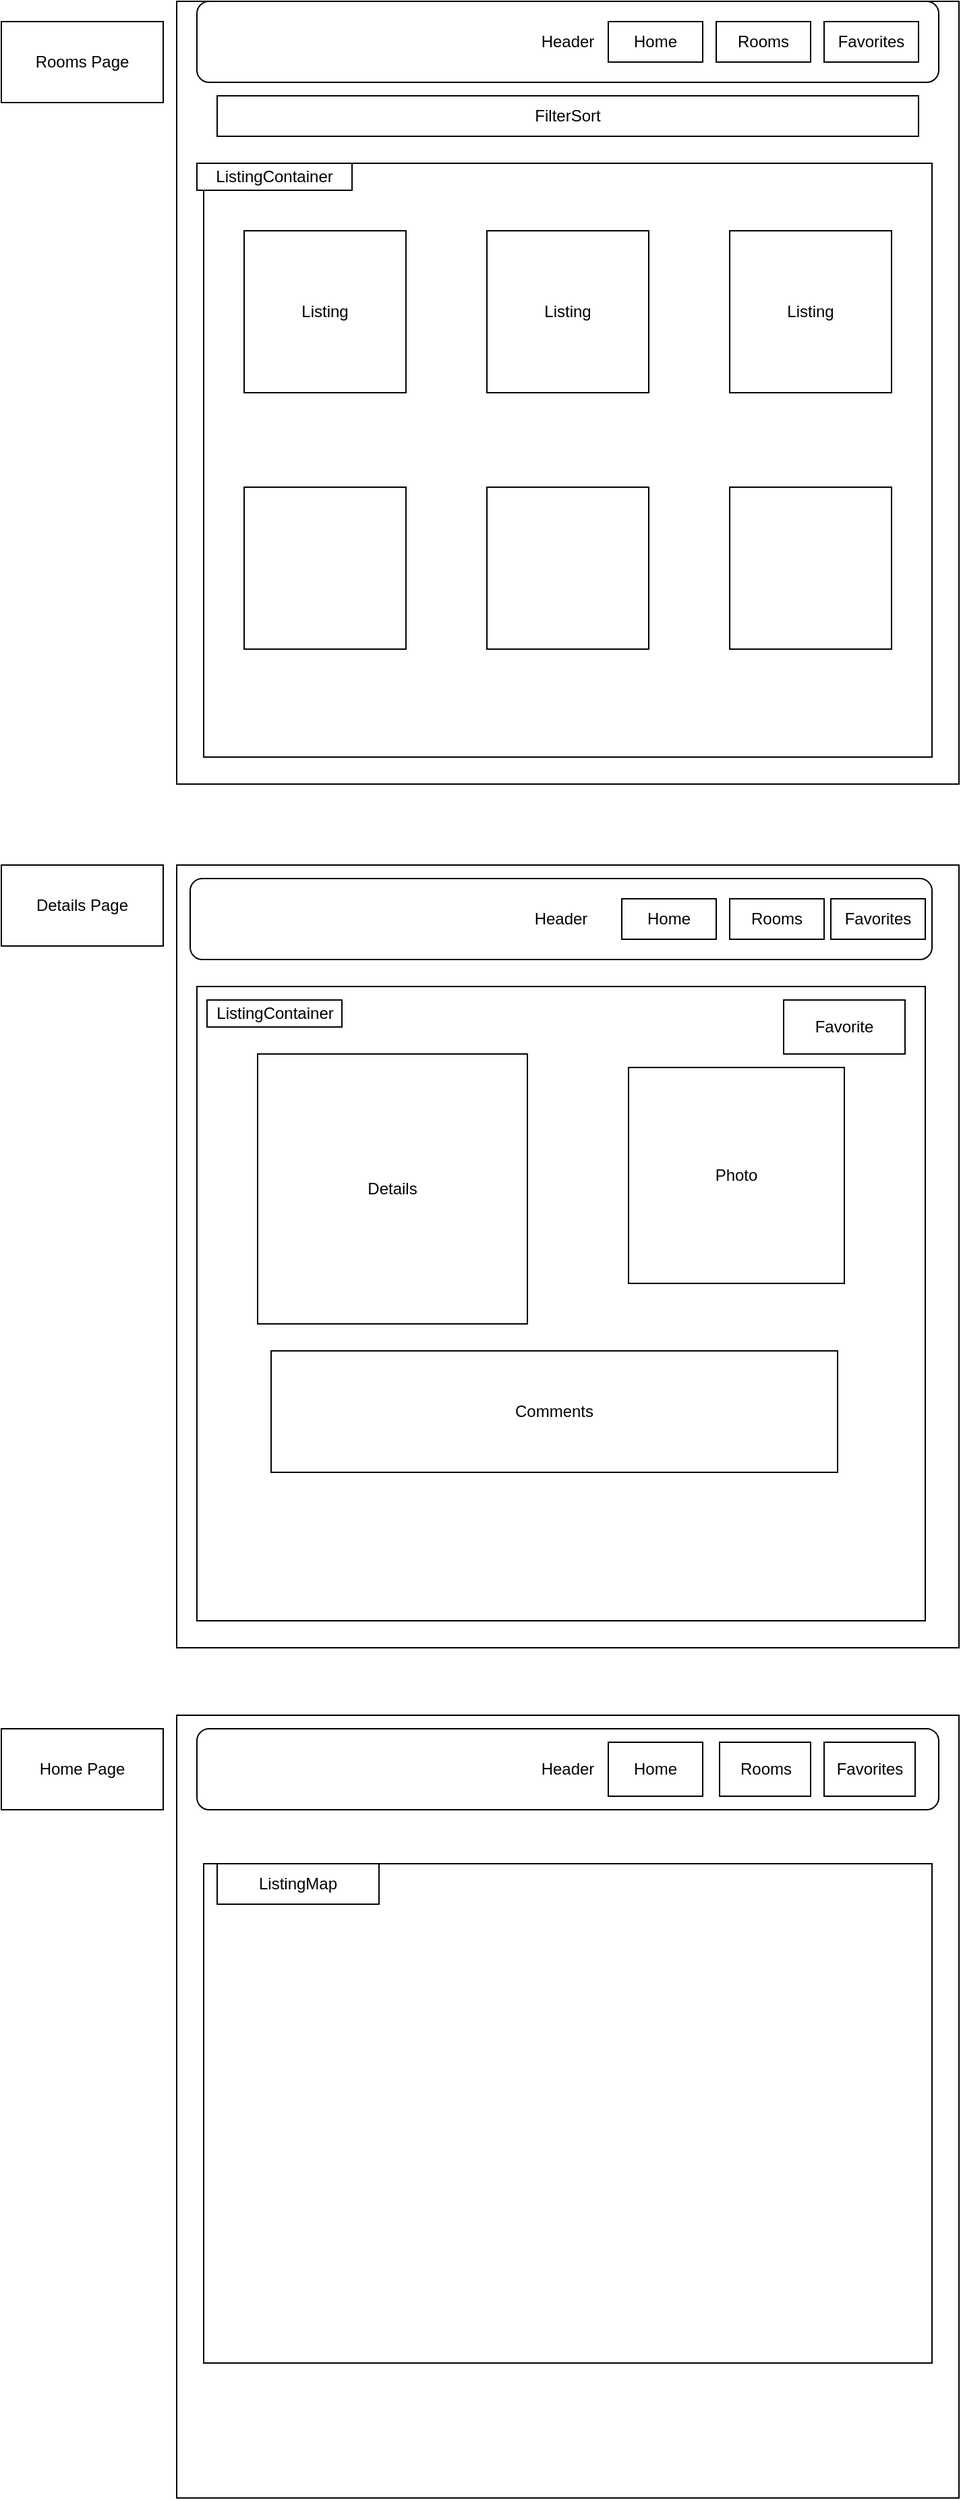 <mxfile version="14.2.3" type="github">
  <diagram id="Pl62SMpYmVAyfDu2zBC6" name="Page-1">
    <mxGraphModel dx="946" dy="614" grid="1" gridSize="10" guides="1" tooltips="1" connect="1" arrows="1" fold="1" page="1" pageScale="1" pageWidth="850" pageHeight="1100" math="0" shadow="0">
      <root>
        <mxCell id="0" />
        <mxCell id="1" parent="0" />
        <mxCell id="fQGV6n-4ld-pLrWpLLM_-1" value="" style="whiteSpace=wrap;html=1;aspect=fixed;" vertex="1" parent="1">
          <mxGeometry x="130" y="30" width="580" height="580" as="geometry" />
        </mxCell>
        <mxCell id="fQGV6n-4ld-pLrWpLLM_-2" value="Header" style="rounded=1;whiteSpace=wrap;html=1;" vertex="1" parent="1">
          <mxGeometry x="145" y="30" width="550" height="60" as="geometry" />
        </mxCell>
        <mxCell id="fQGV6n-4ld-pLrWpLLM_-3" value="FilterSort" style="rounded=0;whiteSpace=wrap;html=1;" vertex="1" parent="1">
          <mxGeometry x="160" y="100" width="520" height="30" as="geometry" />
        </mxCell>
        <mxCell id="fQGV6n-4ld-pLrWpLLM_-4" value="Home" style="rounded=0;whiteSpace=wrap;html=1;" vertex="1" parent="1">
          <mxGeometry x="450" y="45" width="70" height="30" as="geometry" />
        </mxCell>
        <mxCell id="fQGV6n-4ld-pLrWpLLM_-5" value="Favorites" style="rounded=0;whiteSpace=wrap;html=1;" vertex="1" parent="1">
          <mxGeometry x="610" y="45" width="70" height="30" as="geometry" />
        </mxCell>
        <mxCell id="fQGV6n-4ld-pLrWpLLM_-7" value="&lt;p style=&quot;line-height: 60% ; font-size: 15px&quot;&gt;&lt;br&gt;&lt;/p&gt;" style="rounded=0;whiteSpace=wrap;html=1;align=left;" vertex="1" parent="1">
          <mxGeometry x="150" y="150" width="540" height="440" as="geometry" />
        </mxCell>
        <mxCell id="fQGV6n-4ld-pLrWpLLM_-8" value="ListingContainer" style="rounded=0;whiteSpace=wrap;html=1;" vertex="1" parent="1">
          <mxGeometry x="145" y="150" width="115" height="20" as="geometry" />
        </mxCell>
        <mxCell id="fQGV6n-4ld-pLrWpLLM_-9" value="Listing" style="whiteSpace=wrap;html=1;aspect=fixed;" vertex="1" parent="1">
          <mxGeometry x="180" y="200" width="120" height="120" as="geometry" />
        </mxCell>
        <mxCell id="fQGV6n-4ld-pLrWpLLM_-11" value="Listing" style="whiteSpace=wrap;html=1;aspect=fixed;" vertex="1" parent="1">
          <mxGeometry x="360" y="200" width="120" height="120" as="geometry" />
        </mxCell>
        <mxCell id="fQGV6n-4ld-pLrWpLLM_-12" value="Listing" style="whiteSpace=wrap;html=1;aspect=fixed;" vertex="1" parent="1">
          <mxGeometry x="540" y="200" width="120" height="120" as="geometry" />
        </mxCell>
        <mxCell id="fQGV6n-4ld-pLrWpLLM_-14" value="" style="whiteSpace=wrap;html=1;aspect=fixed;" vertex="1" parent="1">
          <mxGeometry x="540" y="390" width="120" height="120" as="geometry" />
        </mxCell>
        <mxCell id="fQGV6n-4ld-pLrWpLLM_-15" value="" style="whiteSpace=wrap;html=1;aspect=fixed;" vertex="1" parent="1">
          <mxGeometry x="360" y="390" width="120" height="120" as="geometry" />
        </mxCell>
        <mxCell id="fQGV6n-4ld-pLrWpLLM_-16" value="" style="whiteSpace=wrap;html=1;aspect=fixed;" vertex="1" parent="1">
          <mxGeometry x="180" y="390" width="120" height="120" as="geometry" />
        </mxCell>
        <mxCell id="fQGV6n-4ld-pLrWpLLM_-17" value="" style="whiteSpace=wrap;html=1;aspect=fixed;" vertex="1" parent="1">
          <mxGeometry x="130" y="670" width="580" height="580" as="geometry" />
        </mxCell>
        <mxCell id="fQGV6n-4ld-pLrWpLLM_-18" value="Rooms Page" style="rounded=0;whiteSpace=wrap;html=1;" vertex="1" parent="1">
          <mxGeometry y="45" width="120" height="60" as="geometry" />
        </mxCell>
        <mxCell id="fQGV6n-4ld-pLrWpLLM_-19" value="Details Page" style="rounded=0;whiteSpace=wrap;html=1;" vertex="1" parent="1">
          <mxGeometry y="670" width="120" height="60" as="geometry" />
        </mxCell>
        <mxCell id="fQGV6n-4ld-pLrWpLLM_-20" value="Header" style="rounded=1;whiteSpace=wrap;html=1;" vertex="1" parent="1">
          <mxGeometry x="140" y="680" width="550" height="60" as="geometry" />
        </mxCell>
        <mxCell id="fQGV6n-4ld-pLrWpLLM_-21" value="&lt;p style=&quot;line-height: 60% ; font-size: 15px&quot;&gt;&lt;br&gt;&lt;/p&gt;" style="rounded=0;whiteSpace=wrap;html=1;align=left;" vertex="1" parent="1">
          <mxGeometry x="145" y="760" width="540" height="470" as="geometry" />
        </mxCell>
        <mxCell id="fQGV6n-4ld-pLrWpLLM_-22" value="ListingContainer" style="rounded=0;whiteSpace=wrap;html=1;" vertex="1" parent="1">
          <mxGeometry x="152.5" y="770" width="100" height="20" as="geometry" />
        </mxCell>
        <mxCell id="fQGV6n-4ld-pLrWpLLM_-23" value="Photo" style="whiteSpace=wrap;html=1;aspect=fixed;" vertex="1" parent="1">
          <mxGeometry x="465" y="820" width="160" height="160" as="geometry" />
        </mxCell>
        <mxCell id="fQGV6n-4ld-pLrWpLLM_-24" value="Details" style="whiteSpace=wrap;html=1;aspect=fixed;" vertex="1" parent="1">
          <mxGeometry x="190" y="810" width="200" height="200" as="geometry" />
        </mxCell>
        <mxCell id="fQGV6n-4ld-pLrWpLLM_-26" value="Favorite" style="rounded=0;whiteSpace=wrap;html=1;" vertex="1" parent="1">
          <mxGeometry x="580" y="770" width="90" height="40" as="geometry" />
        </mxCell>
        <mxCell id="fQGV6n-4ld-pLrWpLLM_-27" value="Comments" style="rounded=0;whiteSpace=wrap;html=1;" vertex="1" parent="1">
          <mxGeometry x="200" y="1030" width="420" height="90" as="geometry" />
        </mxCell>
        <mxCell id="fQGV6n-4ld-pLrWpLLM_-28" value="" style="whiteSpace=wrap;html=1;aspect=fixed;" vertex="1" parent="1">
          <mxGeometry x="130" y="1300" width="580" height="580" as="geometry" />
        </mxCell>
        <mxCell id="fQGV6n-4ld-pLrWpLLM_-29" value="Header" style="rounded=1;whiteSpace=wrap;html=1;" vertex="1" parent="1">
          <mxGeometry x="145" y="1310" width="550" height="60" as="geometry" />
        </mxCell>
        <mxCell id="fQGV6n-4ld-pLrWpLLM_-31" value="Rooms" style="rounded=0;whiteSpace=wrap;html=1;" vertex="1" parent="1">
          <mxGeometry x="530" y="45" width="70" height="30" as="geometry" />
        </mxCell>
        <mxCell id="fQGV6n-4ld-pLrWpLLM_-32" value="Home" style="rounded=0;whiteSpace=wrap;html=1;" vertex="1" parent="1">
          <mxGeometry x="460" y="695" width="70" height="30" as="geometry" />
        </mxCell>
        <mxCell id="fQGV6n-4ld-pLrWpLLM_-33" value="Rooms" style="rounded=0;whiteSpace=wrap;html=1;" vertex="1" parent="1">
          <mxGeometry x="540" y="695" width="70" height="30" as="geometry" />
        </mxCell>
        <mxCell id="fQGV6n-4ld-pLrWpLLM_-34" value="Favorites" style="rounded=0;whiteSpace=wrap;html=1;" vertex="1" parent="1">
          <mxGeometry x="615" y="695" width="70" height="30" as="geometry" />
        </mxCell>
        <mxCell id="fQGV6n-4ld-pLrWpLLM_-35" value="Home Page" style="rounded=0;whiteSpace=wrap;html=1;" vertex="1" parent="1">
          <mxGeometry y="1310" width="120" height="60" as="geometry" />
        </mxCell>
        <mxCell id="fQGV6n-4ld-pLrWpLLM_-36" value="" style="rounded=0;whiteSpace=wrap;html=1;" vertex="1" parent="1">
          <mxGeometry x="150" y="1410" width="540" height="370" as="geometry" />
        </mxCell>
        <mxCell id="fQGV6n-4ld-pLrWpLLM_-37" value="ListingMap" style="rounded=0;whiteSpace=wrap;html=1;" vertex="1" parent="1">
          <mxGeometry x="160" y="1410" width="120" height="30" as="geometry" />
        </mxCell>
        <mxCell id="fQGV6n-4ld-pLrWpLLM_-38" value="Home" style="rounded=0;whiteSpace=wrap;html=1;" vertex="1" parent="1">
          <mxGeometry x="450" y="1320" width="70" height="40" as="geometry" />
        </mxCell>
        <mxCell id="fQGV6n-4ld-pLrWpLLM_-39" value="Rooms" style="rounded=0;whiteSpace=wrap;html=1;" vertex="1" parent="1">
          <mxGeometry x="532.5" y="1320" width="67.5" height="40" as="geometry" />
        </mxCell>
        <mxCell id="fQGV6n-4ld-pLrWpLLM_-40" value="Favorites" style="rounded=0;whiteSpace=wrap;html=1;" vertex="1" parent="1">
          <mxGeometry x="610" y="1320" width="67.5" height="40" as="geometry" />
        </mxCell>
      </root>
    </mxGraphModel>
  </diagram>
</mxfile>
